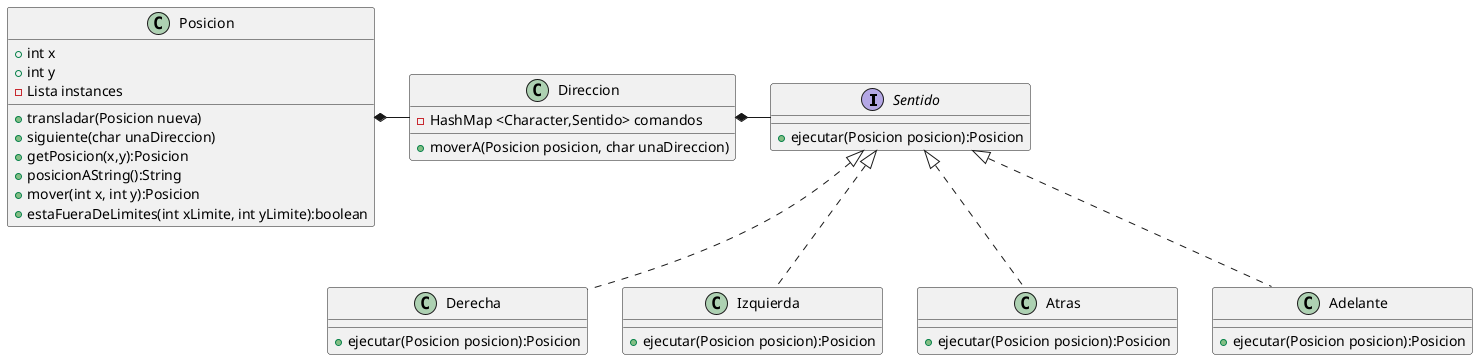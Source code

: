 @startuml
'https://plantuml.com/class-diagram

interface Sentido
{
    +ejecutar(Posicion posicion):Posicion
}

class Derecha{
+ejecutar(Posicion posicion):Posicion
}
class Izquierda
{
+ejecutar(Posicion posicion):Posicion
}
class Atras{
+ejecutar(Posicion posicion):Posicion
}
class Adelante{
+ejecutar(Posicion posicion):Posicion
}

class Direccion
{
    -HashMap <Character,Sentido> comandos
    +moverA(Posicion posicion, char unaDireccion)
}

class Posicion
{
    +int x
    +int y
    -Lista instances
    +transladar(Posicion nueva)
    +siguiente(char unaDireccion)
    + getPosicion(x,y):Posicion
    +posicionAString():String
    +mover(int x, int y):Posicion
    +estaFueraDeLimites(int xLimite, int yLimite):boolean
}


Posicion *- Direccion
Direccion *- Sentido


Sentido <|.. Atras
Sentido <|.. Adelante
Sentido <|.. Izquierda
Sentido <|.. Derecha


@enduml
